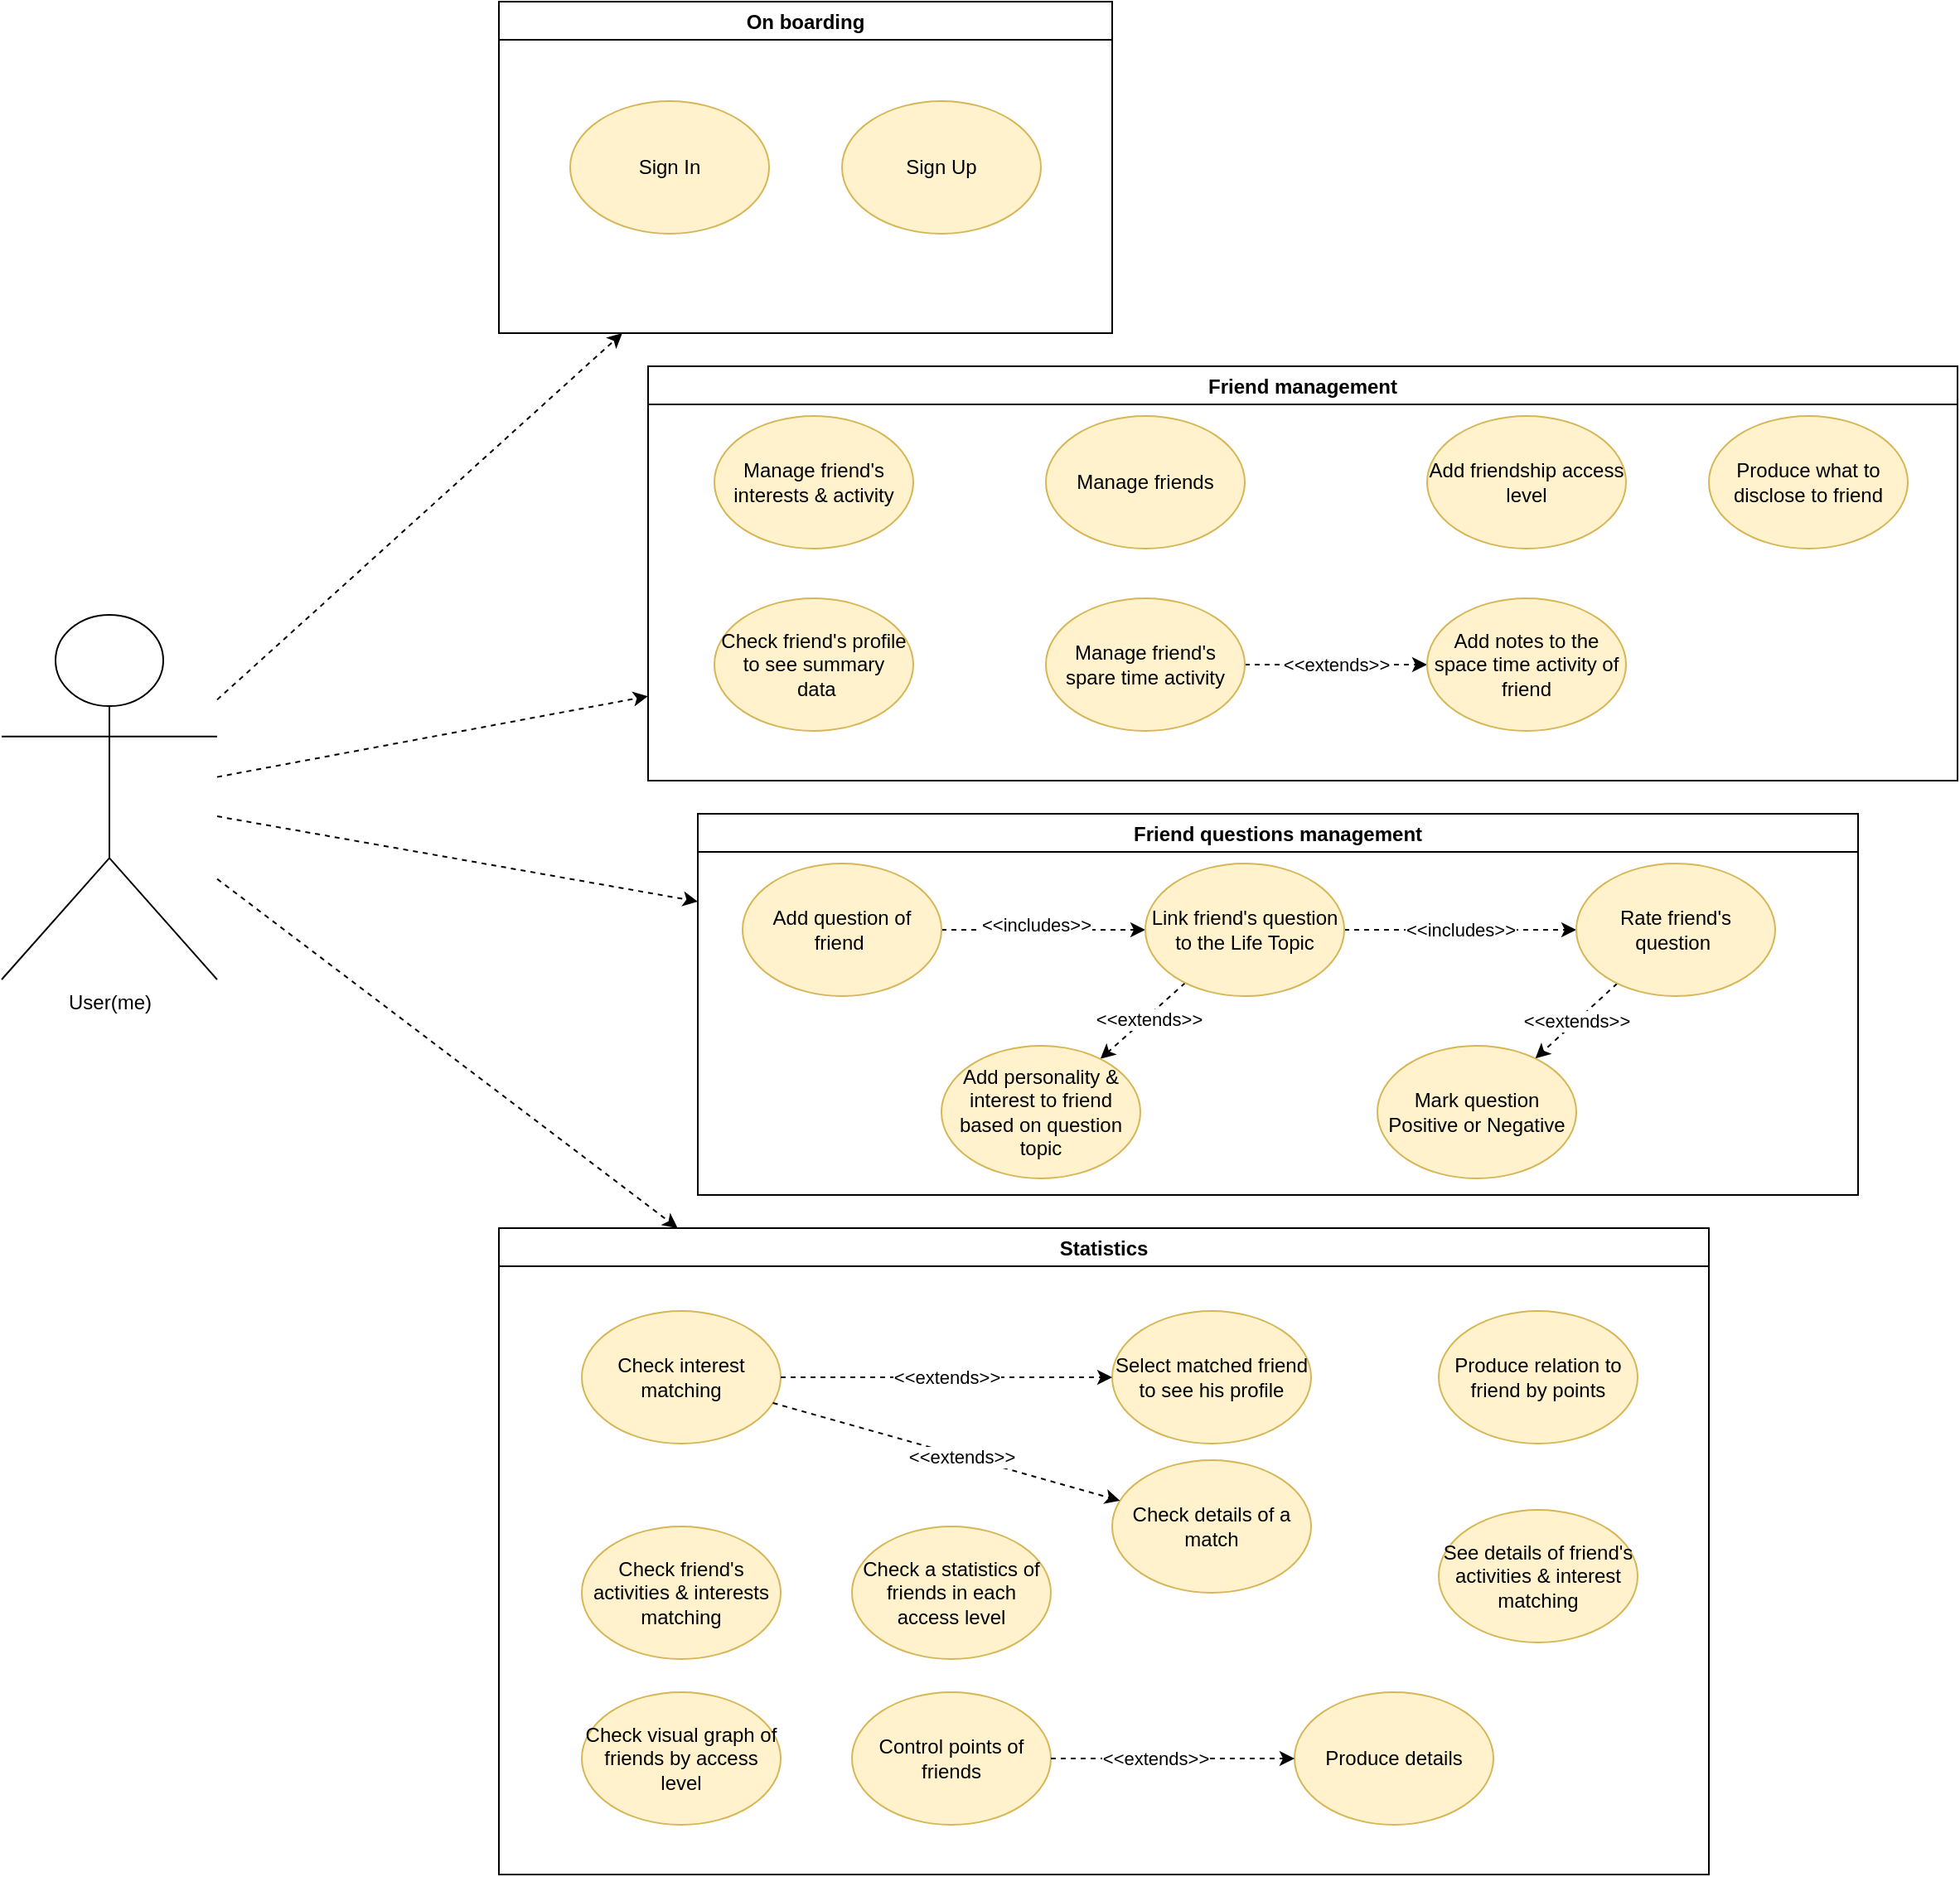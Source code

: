 <mxfile version="15.4.0" type="device"><diagram id="stPNO6AFBRg9A7bL1xR7" name="Page-1"><mxGraphModel dx="1645" dy="500" grid="1" gridSize="10" guides="1" tooltips="1" connect="1" arrows="1" fold="1" page="1" pageScale="1" pageWidth="827" pageHeight="1169" math="0" shadow="0"><root><mxCell id="0"/><mxCell id="1" parent="0"/><mxCell id="j3KGK6mUkq6hjfHxBriV-65" style="edgeStyle=none;rounded=0;orthogonalLoop=1;jettySize=auto;html=1;dashed=1;" parent="1" source="j3KGK6mUkq6hjfHxBriV-2" target="j3KGK6mUkq6hjfHxBriV-29" edge="1"><mxGeometry relative="1" as="geometry"/></mxCell><mxCell id="j3KGK6mUkq6hjfHxBriV-66" style="edgeStyle=none;rounded=0;orthogonalLoop=1;jettySize=auto;html=1;dashed=1;" parent="1" source="j3KGK6mUkq6hjfHxBriV-2" target="j3KGK6mUkq6hjfHxBriV-30" edge="1"><mxGeometry relative="1" as="geometry"/></mxCell><mxCell id="j3KGK6mUkq6hjfHxBriV-67" style="edgeStyle=none;rounded=0;orthogonalLoop=1;jettySize=auto;html=1;dashed=1;" parent="1" source="j3KGK6mUkq6hjfHxBriV-2" target="j3KGK6mUkq6hjfHxBriV-34" edge="1"><mxGeometry relative="1" as="geometry"/></mxCell><mxCell id="j3KGK6mUkq6hjfHxBriV-68" style="edgeStyle=none;rounded=0;orthogonalLoop=1;jettySize=auto;html=1;dashed=1;" parent="1" source="j3KGK6mUkq6hjfHxBriV-2" target="j3KGK6mUkq6hjfHxBriV-46" edge="1"><mxGeometry relative="1" as="geometry"/></mxCell><mxCell id="j3KGK6mUkq6hjfHxBriV-2" value="User(me)" style="shape=umlActor;html=1;verticalLabelPosition=bottom;verticalAlign=top;align=center;" parent="1" vertex="1"><mxGeometry x="-130" y="370" width="130" height="220" as="geometry"/></mxCell><mxCell id="j3KGK6mUkq6hjfHxBriV-29" value="On boarding" style="swimlane;swimlaneFillColor=default;" parent="1" vertex="1"><mxGeometry x="170" width="370" height="200" as="geometry"/></mxCell><mxCell id="j3KGK6mUkq6hjfHxBriV-5" value="Sign Up" style="ellipse;whiteSpace=wrap;html=1;fillColor=#fff2cc;strokeColor=#d6b656;" parent="j3KGK6mUkq6hjfHxBriV-29" vertex="1"><mxGeometry x="207" y="60" width="120" height="80" as="geometry"/></mxCell><mxCell id="j3KGK6mUkq6hjfHxBriV-4" value="Sign In" style="ellipse;whiteSpace=wrap;html=1;fillColor=#fff2cc;strokeColor=#d6b656;" parent="j3KGK6mUkq6hjfHxBriV-29" vertex="1"><mxGeometry x="43" y="60" width="120" height="80" as="geometry"/></mxCell><mxCell id="j3KGK6mUkq6hjfHxBriV-30" value="Friend management" style="swimlane;swimlaneFillColor=default;" parent="1" vertex="1"><mxGeometry x="260" y="220" width="790" height="250" as="geometry"/></mxCell><mxCell id="j3KGK6mUkq6hjfHxBriV-8" value="Check friend's profile to see summary&lt;br&gt;&amp;nbsp;data" style="ellipse;whiteSpace=wrap;html=1;fillColor=#fff2cc;strokeColor=#d6b656;" parent="j3KGK6mUkq6hjfHxBriV-30" vertex="1"><mxGeometry x="40" y="140" width="120" height="80" as="geometry"/></mxCell><mxCell id="j3KGK6mUkq6hjfHxBriV-64" value="&amp;lt;&amp;lt;extends&amp;gt;&amp;gt;" style="edgeStyle=none;rounded=0;orthogonalLoop=1;jettySize=auto;html=1;dashed=1;" parent="j3KGK6mUkq6hjfHxBriV-30" source="j3KGK6mUkq6hjfHxBriV-17" target="j3KGK6mUkq6hjfHxBriV-18" edge="1"><mxGeometry relative="1" as="geometry"/></mxCell><mxCell id="j3KGK6mUkq6hjfHxBriV-17" value="Manage friend's spare time activity" style="ellipse;whiteSpace=wrap;html=1;fillColor=#fff2cc;strokeColor=#d6b656;" parent="j3KGK6mUkq6hjfHxBriV-30" vertex="1"><mxGeometry x="240" y="140" width="120" height="80" as="geometry"/></mxCell><mxCell id="j3KGK6mUkq6hjfHxBriV-18" value="Add notes to the space time activity of friend" style="ellipse;whiteSpace=wrap;html=1;fillColor=#fff2cc;strokeColor=#d6b656;" parent="j3KGK6mUkq6hjfHxBriV-30" vertex="1"><mxGeometry x="470" y="140" width="120" height="80" as="geometry"/></mxCell><mxCell id="j3KGK6mUkq6hjfHxBriV-32" value="Manage friends" style="ellipse;whiteSpace=wrap;html=1;fillColor=#fff2cc;strokeColor=#d6b656;" parent="j3KGK6mUkq6hjfHxBriV-30" vertex="1"><mxGeometry x="240" y="30" width="120" height="80" as="geometry"/></mxCell><mxCell id="j3KGK6mUkq6hjfHxBriV-19" value="&lt;span&gt;Manage friend's interests &amp;amp; activity&lt;/span&gt;" style="ellipse;whiteSpace=wrap;html=1;fillColor=#fff2cc;strokeColor=#d6b656;" parent="j3KGK6mUkq6hjfHxBriV-30" vertex="1"><mxGeometry x="40" y="30" width="120" height="80" as="geometry"/></mxCell><mxCell id="j3KGK6mUkq6hjfHxBriV-14" value="Add friendship access level" style="ellipse;whiteSpace=wrap;html=1;fillColor=#fff2cc;strokeColor=#d6b656;" parent="j3KGK6mUkq6hjfHxBriV-30" vertex="1"><mxGeometry x="470" y="30" width="120" height="80" as="geometry"/></mxCell><mxCell id="vmWDRxFdd2AiwVKQq5LO-1" value="Produce what to disclose to friend" style="ellipse;whiteSpace=wrap;html=1;fillColor=#fff2cc;strokeColor=#d6b656;" vertex="1" parent="j3KGK6mUkq6hjfHxBriV-30"><mxGeometry x="640" y="30" width="120" height="80" as="geometry"/></mxCell><mxCell id="j3KGK6mUkq6hjfHxBriV-34" value="Friend questions management" style="swimlane;swimlaneFillColor=default;" parent="1" vertex="1"><mxGeometry x="290" y="490" width="700" height="230" as="geometry"/></mxCell><mxCell id="j3KGK6mUkq6hjfHxBriV-47" style="edgeStyle=none;rounded=0;orthogonalLoop=1;jettySize=auto;html=1;dashed=1;" parent="j3KGK6mUkq6hjfHxBriV-34" source="j3KGK6mUkq6hjfHxBriV-1" target="j3KGK6mUkq6hjfHxBriV-6" edge="1"><mxGeometry relative="1" as="geometry"/></mxCell><mxCell id="j3KGK6mUkq6hjfHxBriV-48" value="&amp;lt;&amp;lt;includes&amp;gt;&amp;gt;" style="edgeLabel;html=1;align=center;verticalAlign=middle;resizable=0;points=[];" parent="j3KGK6mUkq6hjfHxBriV-47" vertex="1" connectable="0"><mxGeometry x="-0.084" y="3" relative="1" as="geometry"><mxPoint as="offset"/></mxGeometry></mxCell><mxCell id="j3KGK6mUkq6hjfHxBriV-49" value="&amp;lt;&amp;lt;includes&amp;gt;&amp;gt;" style="edgeStyle=none;rounded=0;orthogonalLoop=1;jettySize=auto;html=1;dashed=1;" parent="j3KGK6mUkq6hjfHxBriV-34" source="j3KGK6mUkq6hjfHxBriV-6" target="j3KGK6mUkq6hjfHxBriV-7" edge="1"><mxGeometry relative="1" as="geometry"/></mxCell><mxCell id="j3KGK6mUkq6hjfHxBriV-1" value="Add question of friend&amp;nbsp;" style="ellipse;whiteSpace=wrap;html=1;fillColor=#fff2cc;strokeColor=#d6b656;" parent="j3KGK6mUkq6hjfHxBriV-34" vertex="1"><mxGeometry x="27" y="30" width="120" height="80" as="geometry"/></mxCell><mxCell id="j3KGK6mUkq6hjfHxBriV-50" style="edgeStyle=none;rounded=0;orthogonalLoop=1;jettySize=auto;html=1;dashed=1;" parent="j3KGK6mUkq6hjfHxBriV-34" source="j3KGK6mUkq6hjfHxBriV-6" target="j3KGK6mUkq6hjfHxBriV-11" edge="1"><mxGeometry relative="1" as="geometry"/></mxCell><mxCell id="j3KGK6mUkq6hjfHxBriV-51" value="&amp;lt;&amp;lt;extends&amp;gt;&amp;gt;" style="edgeLabel;html=1;align=center;verticalAlign=middle;resizable=0;points=[];" parent="j3KGK6mUkq6hjfHxBriV-50" vertex="1" connectable="0"><mxGeometry x="-0.103" y="1" relative="1" as="geometry"><mxPoint as="offset"/></mxGeometry></mxCell><mxCell id="j3KGK6mUkq6hjfHxBriV-6" value="Link friend's question to the Life Topic" style="ellipse;whiteSpace=wrap;html=1;fillColor=#fff2cc;strokeColor=#d6b656;" parent="j3KGK6mUkq6hjfHxBriV-34" vertex="1"><mxGeometry x="270" y="30" width="120" height="80" as="geometry"/></mxCell><mxCell id="j3KGK6mUkq6hjfHxBriV-63" value="&amp;lt;&amp;lt;extends&amp;gt;&amp;gt;" style="edgeStyle=none;rounded=0;orthogonalLoop=1;jettySize=auto;html=1;dashed=1;" parent="j3KGK6mUkq6hjfHxBriV-34" source="j3KGK6mUkq6hjfHxBriV-7" target="j3KGK6mUkq6hjfHxBriV-62" edge="1"><mxGeometry relative="1" as="geometry"/></mxCell><mxCell id="j3KGK6mUkq6hjfHxBriV-7" value="Rate friend's question&amp;nbsp;" style="ellipse;whiteSpace=wrap;html=1;fillColor=#fff2cc;strokeColor=#d6b656;" parent="j3KGK6mUkq6hjfHxBriV-34" vertex="1"><mxGeometry x="530" y="30" width="120" height="80" as="geometry"/></mxCell><mxCell id="j3KGK6mUkq6hjfHxBriV-11" value="Add personality &amp;amp; interest to friend based on question topic" style="ellipse;whiteSpace=wrap;html=1;fillColor=#fff2cc;strokeColor=#d6b656;" parent="j3KGK6mUkq6hjfHxBriV-34" vertex="1"><mxGeometry x="147" y="140" width="120" height="80" as="geometry"/></mxCell><mxCell id="j3KGK6mUkq6hjfHxBriV-62" value="Mark question Positive or Negative" style="ellipse;whiteSpace=wrap;html=1;fillColor=#fff2cc;strokeColor=#d6b656;" parent="j3KGK6mUkq6hjfHxBriV-34" vertex="1"><mxGeometry x="410" y="140" width="120" height="80" as="geometry"/></mxCell><mxCell id="j3KGK6mUkq6hjfHxBriV-46" value="Statistics" style="swimlane;swimlaneFillColor=default;" parent="1" vertex="1"><mxGeometry x="170" y="740" width="730" height="390" as="geometry"/></mxCell><mxCell id="rq4_NL8lDjajJWSMskJO-1" value="Check interest matching" style="ellipse;whiteSpace=wrap;html=1;fillColor=#fff2cc;strokeColor=#d6b656;" parent="j3KGK6mUkq6hjfHxBriV-46" vertex="1"><mxGeometry x="50" y="50" width="120" height="80" as="geometry"/></mxCell><mxCell id="j3KGK6mUkq6hjfHxBriV-9" value="Select matched friend to see his profile" style="ellipse;whiteSpace=wrap;html=1;fillColor=#fff2cc;strokeColor=#d6b656;" parent="j3KGK6mUkq6hjfHxBriV-46" vertex="1"><mxGeometry x="370" y="50" width="120" height="80" as="geometry"/></mxCell><mxCell id="j3KGK6mUkq6hjfHxBriV-35" value="&amp;lt;&amp;lt;extends&amp;gt;&amp;gt;" style="edgeStyle=orthogonalEdgeStyle;rounded=0;orthogonalLoop=1;jettySize=auto;html=1;dashed=1;" parent="j3KGK6mUkq6hjfHxBriV-46" source="rq4_NL8lDjajJWSMskJO-1" target="j3KGK6mUkq6hjfHxBriV-9" edge="1"><mxGeometry relative="1" as="geometry"/></mxCell><mxCell id="j3KGK6mUkq6hjfHxBriV-10" value="&lt;span&gt;Check details of a match&lt;/span&gt;" style="ellipse;whiteSpace=wrap;html=1;fillColor=#fff2cc;strokeColor=#d6b656;" parent="j3KGK6mUkq6hjfHxBriV-46" vertex="1"><mxGeometry x="370" y="140" width="120" height="80" as="geometry"/></mxCell><mxCell id="j3KGK6mUkq6hjfHxBriV-37" style="rounded=0;orthogonalLoop=1;jettySize=auto;html=1;dashed=1;" parent="j3KGK6mUkq6hjfHxBriV-46" source="rq4_NL8lDjajJWSMskJO-1" target="j3KGK6mUkq6hjfHxBriV-10" edge="1"><mxGeometry relative="1" as="geometry"/></mxCell><mxCell id="j3KGK6mUkq6hjfHxBriV-38" value="&amp;lt;&amp;lt;extends&amp;gt;&amp;gt;" style="edgeLabel;html=1;align=center;verticalAlign=middle;resizable=0;points=[];" parent="j3KGK6mUkq6hjfHxBriV-37" vertex="1" connectable="0"><mxGeometry x="0.078" relative="1" as="geometry"><mxPoint as="offset"/></mxGeometry></mxCell><mxCell id="j3KGK6mUkq6hjfHxBriV-12" value="Check friend's activities &amp;amp; interests matching" style="ellipse;whiteSpace=wrap;html=1;fillColor=#fff2cc;strokeColor=#d6b656;" parent="j3KGK6mUkq6hjfHxBriV-46" vertex="1"><mxGeometry x="50" y="180" width="120" height="80" as="geometry"/></mxCell><mxCell id="j3KGK6mUkq6hjfHxBriV-13" value="See details of friend's activities &amp;amp; interest matching" style="ellipse;whiteSpace=wrap;html=1;fillColor=#fff2cc;strokeColor=#d6b656;" parent="j3KGK6mUkq6hjfHxBriV-46" vertex="1"><mxGeometry x="567" y="170" width="120" height="80" as="geometry"/></mxCell><mxCell id="j3KGK6mUkq6hjfHxBriV-16" value="Check a statistics of friends in each access level" style="ellipse;whiteSpace=wrap;html=1;fillColor=#fff2cc;strokeColor=#d6b656;" parent="j3KGK6mUkq6hjfHxBriV-46" vertex="1"><mxGeometry x="213" y="180" width="120" height="80" as="geometry"/></mxCell><mxCell id="j3KGK6mUkq6hjfHxBriV-26" value="&lt;span&gt;Produce relation to friend by points&lt;/span&gt;" style="ellipse;whiteSpace=wrap;html=1;fillColor=#fff2cc;strokeColor=#d6b656;" parent="j3KGK6mUkq6hjfHxBriV-46" vertex="1"><mxGeometry x="567" y="50" width="120" height="80" as="geometry"/></mxCell><mxCell id="j3KGK6mUkq6hjfHxBriV-15" value="Check visual graph of friends by access level" style="ellipse;whiteSpace=wrap;html=1;fillColor=#fff2cc;strokeColor=#d6b656;" parent="j3KGK6mUkq6hjfHxBriV-46" vertex="1"><mxGeometry x="50" y="280" width="120" height="80" as="geometry"/></mxCell><mxCell id="j3KGK6mUkq6hjfHxBriV-24" value="&lt;span&gt;Control points of friends&lt;/span&gt;" style="ellipse;whiteSpace=wrap;html=1;fillColor=#fff2cc;strokeColor=#d6b656;" parent="j3KGK6mUkq6hjfHxBriV-46" vertex="1"><mxGeometry x="213" y="280" width="120" height="80" as="geometry"/></mxCell><mxCell id="j3KGK6mUkq6hjfHxBriV-25" value="&lt;span&gt;Produce details&lt;/span&gt;" style="ellipse;whiteSpace=wrap;html=1;fillColor=#fff2cc;strokeColor=#d6b656;" parent="j3KGK6mUkq6hjfHxBriV-46" vertex="1"><mxGeometry x="480" y="280" width="120" height="80" as="geometry"/></mxCell><mxCell id="j3KGK6mUkq6hjfHxBriV-39" style="edgeStyle=none;rounded=0;orthogonalLoop=1;jettySize=auto;html=1;dashed=1;" parent="j3KGK6mUkq6hjfHxBriV-46" source="j3KGK6mUkq6hjfHxBriV-24" target="j3KGK6mUkq6hjfHxBriV-25" edge="1"><mxGeometry relative="1" as="geometry"/></mxCell><mxCell id="j3KGK6mUkq6hjfHxBriV-40" value="&amp;lt;&amp;lt;extends&amp;gt;&amp;gt;" style="edgeLabel;html=1;align=center;verticalAlign=middle;resizable=0;points=[];" parent="j3KGK6mUkq6hjfHxBriV-39" vertex="1" connectable="0"><mxGeometry x="-0.142" relative="1" as="geometry"><mxPoint as="offset"/></mxGeometry></mxCell></root></mxGraphModel></diagram></mxfile>